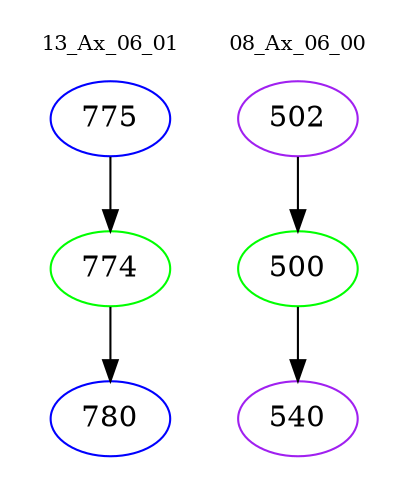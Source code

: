 digraph{
subgraph cluster_0 {
color = white
label = "13_Ax_06_01";
fontsize=10;
T0_775 [label="775", color="blue"]
T0_775 -> T0_774 [color="black"]
T0_774 [label="774", color="green"]
T0_774 -> T0_780 [color="black"]
T0_780 [label="780", color="blue"]
}
subgraph cluster_1 {
color = white
label = "08_Ax_06_00";
fontsize=10;
T1_502 [label="502", color="purple"]
T1_502 -> T1_500 [color="black"]
T1_500 [label="500", color="green"]
T1_500 -> T1_540 [color="black"]
T1_540 [label="540", color="purple"]
}
}
